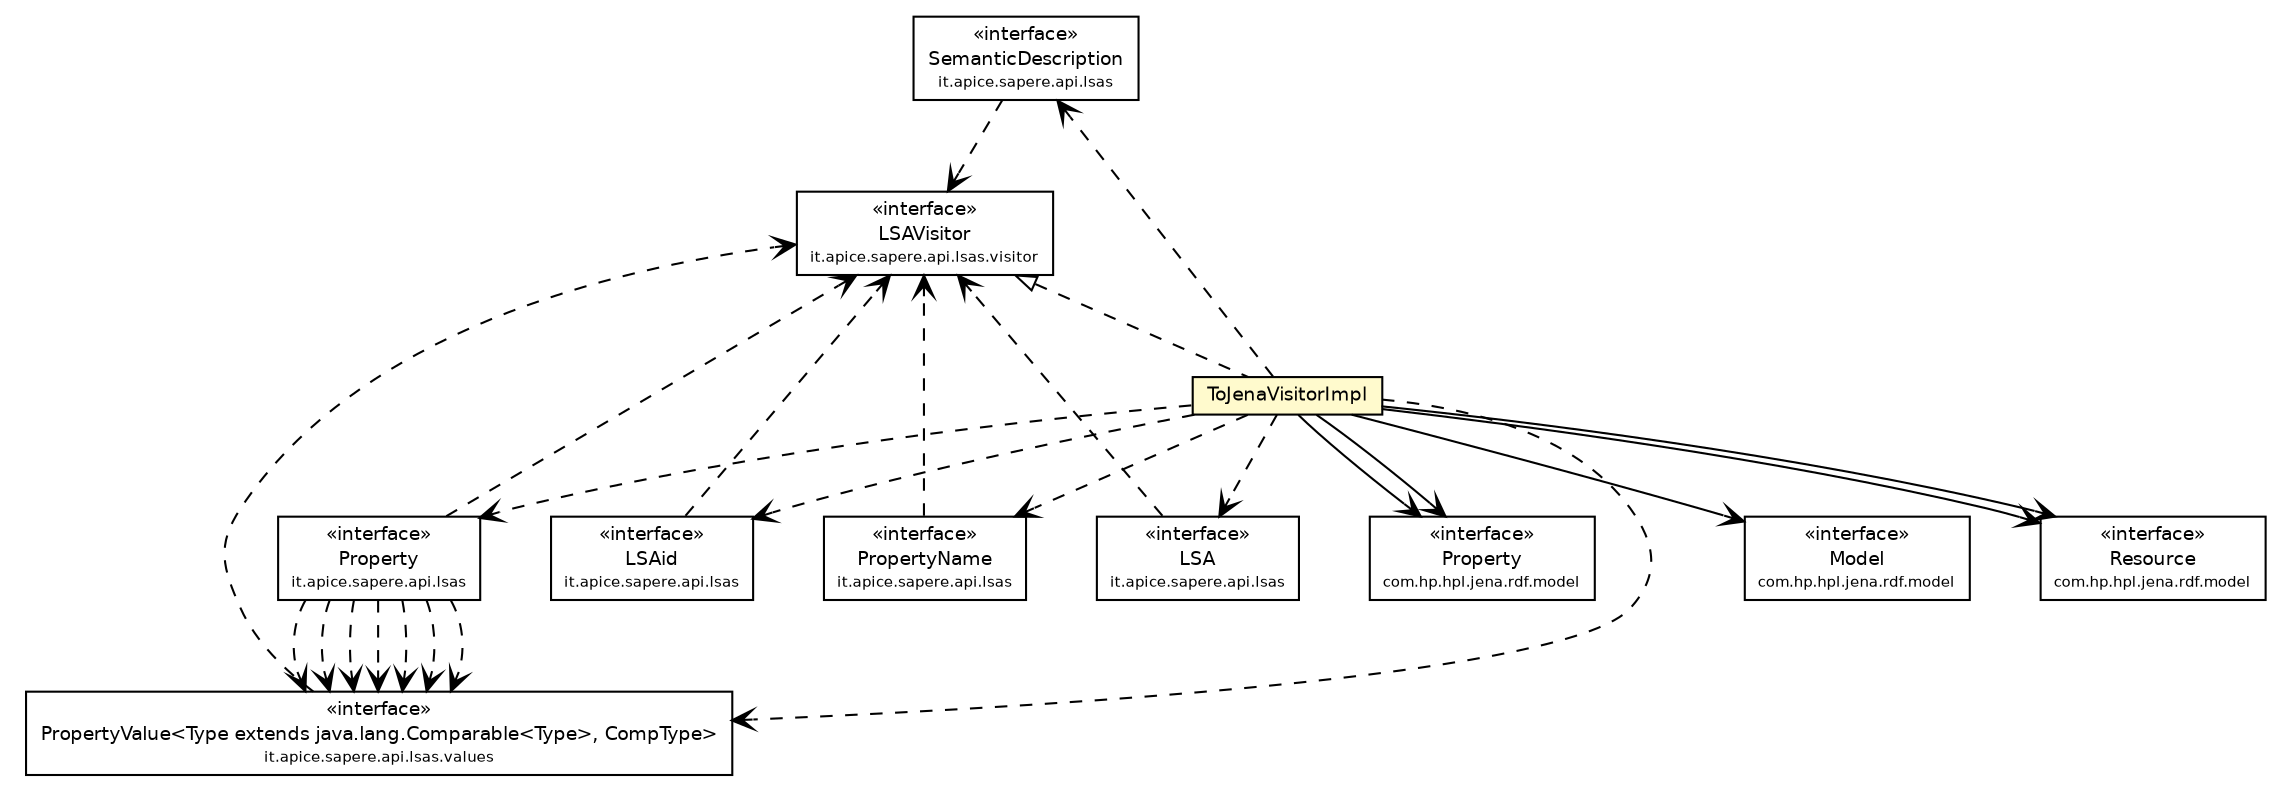 #!/usr/local/bin/dot
#
# Class diagram 
# Generated by UmlGraph version 4.4 (http://www.spinellis.gr/sw/umlgraph)
#

digraph G {
	edge [fontname="Helvetica",fontsize=10,labelfontname="Helvetica",labelfontsize=10];
	node [fontname="Helvetica",fontsize=10,shape=plaintext];
	// it.apice.sapere.api.lsas.SemanticDescription
	c67576 [label=<<table border="0" cellborder="1" cellspacing="0" cellpadding="2" port="p" href="../../../api/lsas/SemanticDescription.html">
		<tr><td><table border="0" cellspacing="0" cellpadding="1">
			<tr><td> &laquo;interface&raquo; </td></tr>
			<tr><td> SemanticDescription </td></tr>
			<tr><td><font point-size="7.0"> it.apice.sapere.api.lsas </font></td></tr>
		</table></td></tr>
		</table>>, fontname="Helvetica", fontcolor="black", fontsize=9.0];
	// it.apice.sapere.api.lsas.PropertyName
	c67577 [label=<<table border="0" cellborder="1" cellspacing="0" cellpadding="2" port="p" href="../../../api/lsas/PropertyName.html">
		<tr><td><table border="0" cellspacing="0" cellpadding="1">
			<tr><td> &laquo;interface&raquo; </td></tr>
			<tr><td> PropertyName </td></tr>
			<tr><td><font point-size="7.0"> it.apice.sapere.api.lsas </font></td></tr>
		</table></td></tr>
		</table>>, fontname="Helvetica", fontcolor="black", fontsize=9.0];
	// it.apice.sapere.api.lsas.Property
	c67578 [label=<<table border="0" cellborder="1" cellspacing="0" cellpadding="2" port="p" href="../../../api/lsas/Property.html">
		<tr><td><table border="0" cellspacing="0" cellpadding="1">
			<tr><td> &laquo;interface&raquo; </td></tr>
			<tr><td> Property </td></tr>
			<tr><td><font point-size="7.0"> it.apice.sapere.api.lsas </font></td></tr>
		</table></td></tr>
		</table>>, fontname="Helvetica", fontcolor="black", fontsize=9.0];
	// it.apice.sapere.api.lsas.LSAid
	c67579 [label=<<table border="0" cellborder="1" cellspacing="0" cellpadding="2" port="p" href="../../../api/lsas/LSAid.html">
		<tr><td><table border="0" cellspacing="0" cellpadding="1">
			<tr><td> &laquo;interface&raquo; </td></tr>
			<tr><td> LSAid </td></tr>
			<tr><td><font point-size="7.0"> it.apice.sapere.api.lsas </font></td></tr>
		</table></td></tr>
		</table>>, fontname="Helvetica", fontcolor="black", fontsize=9.0];
	// it.apice.sapere.api.lsas.LSA
	c67580 [label=<<table border="0" cellborder="1" cellspacing="0" cellpadding="2" port="p" href="../../../api/lsas/LSA.html">
		<tr><td><table border="0" cellspacing="0" cellpadding="1">
			<tr><td> &laquo;interface&raquo; </td></tr>
			<tr><td> LSA </td></tr>
			<tr><td><font point-size="7.0"> it.apice.sapere.api.lsas </font></td></tr>
		</table></td></tr>
		</table>>, fontname="Helvetica", fontcolor="black", fontsize=9.0];
	// it.apice.sapere.api.lsas.values.PropertyValue<Type extends java.lang.Comparable<Type>, CompType>
	c67592 [label=<<table border="0" cellborder="1" cellspacing="0" cellpadding="2" port="p" href="../../../api/lsas/values/PropertyValue.html">
		<tr><td><table border="0" cellspacing="0" cellpadding="1">
			<tr><td> &laquo;interface&raquo; </td></tr>
			<tr><td> PropertyValue&lt;Type extends java.lang.Comparable&lt;Type&gt;, CompType&gt; </td></tr>
			<tr><td><font point-size="7.0"> it.apice.sapere.api.lsas.values </font></td></tr>
		</table></td></tr>
		</table>>, fontname="Helvetica", fontcolor="black", fontsize=9.0];
	// it.apice.sapere.api.lsas.visitor.LSAVisitor
	c67601 [label=<<table border="0" cellborder="1" cellspacing="0" cellpadding="2" port="p" href="../../../api/lsas/visitor/LSAVisitor.html">
		<tr><td><table border="0" cellspacing="0" cellpadding="1">
			<tr><td> &laquo;interface&raquo; </td></tr>
			<tr><td> LSAVisitor </td></tr>
			<tr><td><font point-size="7.0"> it.apice.sapere.api.lsas.visitor </font></td></tr>
		</table></td></tr>
		</table>>, fontname="Helvetica", fontcolor="black", fontsize=9.0];
	// it.apice.sapere.lsas.visitors.impl.ToJenaVisitorImpl
	c67707 [label=<<table border="0" cellborder="1" cellspacing="0" cellpadding="2" port="p" bgcolor="lemonChiffon" href="./ToJenaVisitorImpl.html">
		<tr><td><table border="0" cellspacing="0" cellpadding="1">
			<tr><td> ToJenaVisitorImpl </td></tr>
		</table></td></tr>
		</table>>, fontname="Helvetica", fontcolor="black", fontsize=9.0];
	//it.apice.sapere.lsas.visitors.impl.ToJenaVisitorImpl implements it.apice.sapere.api.lsas.visitor.LSAVisitor
	c67601:p -> c67707:p [dir=back,arrowtail=empty,style=dashed];
	// it.apice.sapere.lsas.visitors.impl.ToJenaVisitorImpl NAVASSOC com.hp.hpl.jena.rdf.model.Model
	c67707:p -> c67778:p [taillabel="", label="", headlabel="", fontname="Helvetica", fontcolor="black", fontsize=10.0, color="black", arrowhead=open];
	// it.apice.sapere.lsas.visitors.impl.ToJenaVisitorImpl NAVASSOC com.hp.hpl.jena.rdf.model.Resource
	c67707:p -> c67779:p [taillabel="", label="", headlabel="", fontname="Helvetica", fontcolor="black", fontsize=10.0, color="black", arrowhead=open];
	// it.apice.sapere.lsas.visitors.impl.ToJenaVisitorImpl NAVASSOC com.hp.hpl.jena.rdf.model.Property
	c67707:p -> c67780:p [taillabel="", label="", headlabel="", fontname="Helvetica", fontcolor="black", fontsize=10.0, color="black", arrowhead=open];
	// it.apice.sapere.lsas.visitors.impl.ToJenaVisitorImpl NAVASSOC com.hp.hpl.jena.rdf.model.Resource
	c67707:p -> c67779:p [taillabel="", label="", headlabel="", fontname="Helvetica", fontcolor="black", fontsize=10.0, color="black", arrowhead=open];
	// it.apice.sapere.lsas.visitors.impl.ToJenaVisitorImpl NAVASSOC com.hp.hpl.jena.rdf.model.Property
	c67707:p -> c67780:p [taillabel="", label="", headlabel="", fontname="Helvetica", fontcolor="black", fontsize=10.0, color="black", arrowhead=open];
	// it.apice.sapere.api.lsas.SemanticDescription DEPEND it.apice.sapere.api.lsas.visitor.LSAVisitor
	c67576:p -> c67601:p [taillabel="", label="", headlabel="", fontname="Helvetica", fontcolor="black", fontsize=10.0, color="black", arrowhead=open, style=dashed];
	// it.apice.sapere.api.lsas.PropertyName DEPEND it.apice.sapere.api.lsas.visitor.LSAVisitor
	c67577:p -> c67601:p [taillabel="", label="", headlabel="", fontname="Helvetica", fontcolor="black", fontsize=10.0, color="black", arrowhead=open, style=dashed];
	// it.apice.sapere.api.lsas.Property DEPEND it.apice.sapere.api.lsas.values.PropertyValue<Type extends java.lang.Comparable<Type>, CompType>
	c67578:p -> c67592:p [taillabel="", label="", headlabel="", fontname="Helvetica", fontcolor="black", fontsize=10.0, color="black", arrowhead=open, style=dashed];
	// it.apice.sapere.api.lsas.Property DEPEND it.apice.sapere.api.lsas.values.PropertyValue<Type extends java.lang.Comparable<Type>, CompType>
	c67578:p -> c67592:p [taillabel="", label="", headlabel="", fontname="Helvetica", fontcolor="black", fontsize=10.0, color="black", arrowhead=open, style=dashed];
	// it.apice.sapere.api.lsas.Property DEPEND it.apice.sapere.api.lsas.values.PropertyValue<Type extends java.lang.Comparable<Type>, CompType>
	c67578:p -> c67592:p [taillabel="", label="", headlabel="", fontname="Helvetica", fontcolor="black", fontsize=10.0, color="black", arrowhead=open, style=dashed];
	// it.apice.sapere.api.lsas.Property DEPEND it.apice.sapere.api.lsas.visitor.LSAVisitor
	c67578:p -> c67601:p [taillabel="", label="", headlabel="", fontname="Helvetica", fontcolor="black", fontsize=10.0, color="black", arrowhead=open, style=dashed];
	// it.apice.sapere.api.lsas.Property DEPEND it.apice.sapere.api.lsas.values.PropertyValue<Type extends java.lang.Comparable<Type>, CompType>
	c67578:p -> c67592:p [taillabel="", label="", headlabel="", fontname="Helvetica", fontcolor="black", fontsize=10.0, color="black", arrowhead=open, style=dashed];
	// it.apice.sapere.api.lsas.Property DEPEND it.apice.sapere.api.lsas.values.PropertyValue<Type extends java.lang.Comparable<Type>, CompType>
	c67578:p -> c67592:p [taillabel="", label="", headlabel="", fontname="Helvetica", fontcolor="black", fontsize=10.0, color="black", arrowhead=open, style=dashed];
	// it.apice.sapere.api.lsas.Property DEPEND it.apice.sapere.api.lsas.values.PropertyValue<Type extends java.lang.Comparable<Type>, CompType>
	c67578:p -> c67592:p [taillabel="", label="", headlabel="", fontname="Helvetica", fontcolor="black", fontsize=10.0, color="black", arrowhead=open, style=dashed];
	// it.apice.sapere.api.lsas.Property DEPEND it.apice.sapere.api.lsas.values.PropertyValue<Type extends java.lang.Comparable<Type>, CompType>
	c67578:p -> c67592:p [taillabel="", label="", headlabel="", fontname="Helvetica", fontcolor="black", fontsize=10.0, color="black", arrowhead=open, style=dashed];
	// it.apice.sapere.api.lsas.LSAid DEPEND it.apice.sapere.api.lsas.visitor.LSAVisitor
	c67579:p -> c67601:p [taillabel="", label="", headlabel="", fontname="Helvetica", fontcolor="black", fontsize=10.0, color="black", arrowhead=open, style=dashed];
	// it.apice.sapere.api.lsas.LSA DEPEND it.apice.sapere.api.lsas.visitor.LSAVisitor
	c67580:p -> c67601:p [taillabel="", label="", headlabel="", fontname="Helvetica", fontcolor="black", fontsize=10.0, color="black", arrowhead=open, style=dashed];
	// it.apice.sapere.api.lsas.values.PropertyValue<Type extends java.lang.Comparable<Type>, CompType> DEPEND it.apice.sapere.api.lsas.visitor.LSAVisitor
	c67592:p -> c67601:p [taillabel="", label="", headlabel="", fontname="Helvetica", fontcolor="black", fontsize=10.0, color="black", arrowhead=open, style=dashed];
	// it.apice.sapere.lsas.visitors.impl.ToJenaVisitorImpl DEPEND it.apice.sapere.api.lsas.Property
	c67707:p -> c67578:p [taillabel="", label="", headlabel="", fontname="Helvetica", fontcolor="black", fontsize=10.0, color="black", arrowhead=open, style=dashed];
	// it.apice.sapere.lsas.visitors.impl.ToJenaVisitorImpl DEPEND it.apice.sapere.api.lsas.LSAid
	c67707:p -> c67579:p [taillabel="", label="", headlabel="", fontname="Helvetica", fontcolor="black", fontsize=10.0, color="black", arrowhead=open, style=dashed];
	// it.apice.sapere.lsas.visitors.impl.ToJenaVisitorImpl DEPEND it.apice.sapere.api.lsas.SemanticDescription
	c67707:p -> c67576:p [taillabel="", label="", headlabel="", fontname="Helvetica", fontcolor="black", fontsize=10.0, color="black", arrowhead=open, style=dashed];
	// it.apice.sapere.lsas.visitors.impl.ToJenaVisitorImpl DEPEND it.apice.sapere.api.lsas.LSA
	c67707:p -> c67580:p [taillabel="", label="", headlabel="", fontname="Helvetica", fontcolor="black", fontsize=10.0, color="black", arrowhead=open, style=dashed];
	// it.apice.sapere.lsas.visitors.impl.ToJenaVisitorImpl DEPEND it.apice.sapere.api.lsas.values.PropertyValue<Type extends java.lang.Comparable<Type>, CompType>
	c67707:p -> c67592:p [taillabel="", label="", headlabel="", fontname="Helvetica", fontcolor="black", fontsize=10.0, color="black", arrowhead=open, style=dashed];
	// it.apice.sapere.lsas.visitors.impl.ToJenaVisitorImpl DEPEND it.apice.sapere.api.lsas.PropertyName
	c67707:p -> c67577:p [taillabel="", label="", headlabel="", fontname="Helvetica", fontcolor="black", fontsize=10.0, color="black", arrowhead=open, style=dashed];
	// com.hp.hpl.jena.rdf.model.Model
	c67778 [label=<<table border="0" cellborder="1" cellspacing="0" cellpadding="2" port="p" href="http://java.sun.com/j2se/1.4.2/docs/api/com/hp/hpl/jena/rdf/model/Model.html">
		<tr><td><table border="0" cellspacing="0" cellpadding="1">
			<tr><td> &laquo;interface&raquo; </td></tr>
			<tr><td> Model </td></tr>
			<tr><td><font point-size="7.0"> com.hp.hpl.jena.rdf.model </font></td></tr>
		</table></td></tr>
		</table>>, fontname="Helvetica", fontcolor="black", fontsize=9.0];
	// com.hp.hpl.jena.rdf.model.Resource
	c67779 [label=<<table border="0" cellborder="1" cellspacing="0" cellpadding="2" port="p" href="http://java.sun.com/j2se/1.4.2/docs/api/com/hp/hpl/jena/rdf/model/Resource.html">
		<tr><td><table border="0" cellspacing="0" cellpadding="1">
			<tr><td> &laquo;interface&raquo; </td></tr>
			<tr><td> Resource </td></tr>
			<tr><td><font point-size="7.0"> com.hp.hpl.jena.rdf.model </font></td></tr>
		</table></td></tr>
		</table>>, fontname="Helvetica", fontcolor="black", fontsize=9.0];
	// com.hp.hpl.jena.rdf.model.Property
	c67780 [label=<<table border="0" cellborder="1" cellspacing="0" cellpadding="2" port="p" href="http://java.sun.com/j2se/1.4.2/docs/api/com/hp/hpl/jena/rdf/model/Property.html">
		<tr><td><table border="0" cellspacing="0" cellpadding="1">
			<tr><td> &laquo;interface&raquo; </td></tr>
			<tr><td> Property </td></tr>
			<tr><td><font point-size="7.0"> com.hp.hpl.jena.rdf.model </font></td></tr>
		</table></td></tr>
		</table>>, fontname="Helvetica", fontcolor="black", fontsize=9.0];
}

